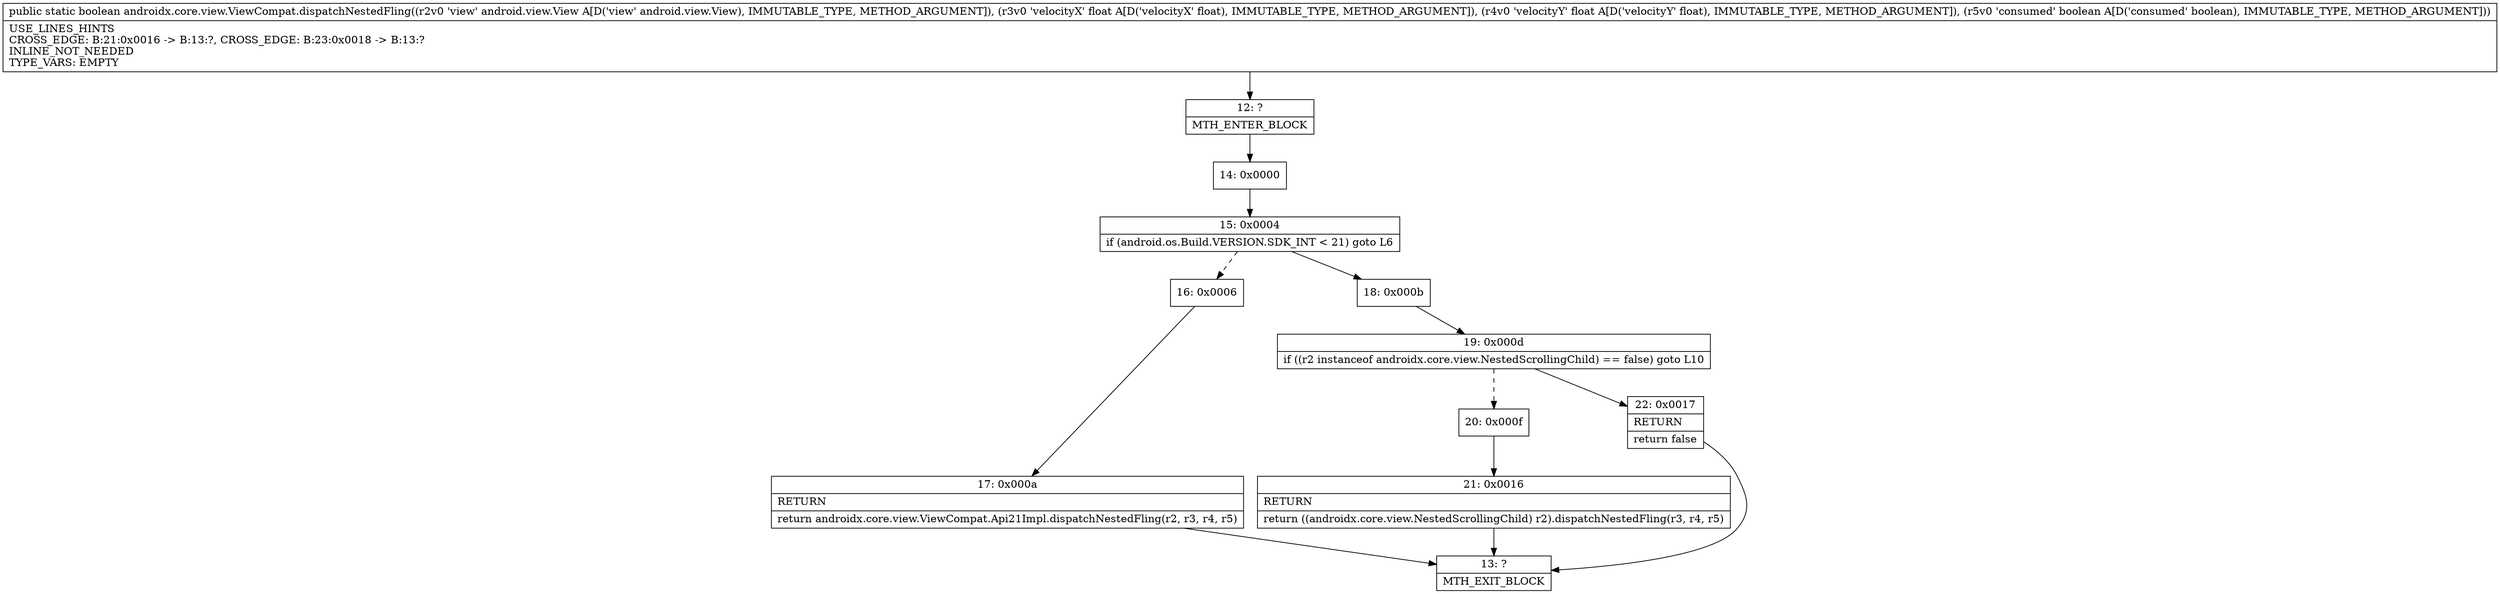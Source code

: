 digraph "CFG forandroidx.core.view.ViewCompat.dispatchNestedFling(Landroid\/view\/View;FFZ)Z" {
Node_12 [shape=record,label="{12\:\ ?|MTH_ENTER_BLOCK\l}"];
Node_14 [shape=record,label="{14\:\ 0x0000}"];
Node_15 [shape=record,label="{15\:\ 0x0004|if (android.os.Build.VERSION.SDK_INT \< 21) goto L6\l}"];
Node_16 [shape=record,label="{16\:\ 0x0006}"];
Node_17 [shape=record,label="{17\:\ 0x000a|RETURN\l|return androidx.core.view.ViewCompat.Api21Impl.dispatchNestedFling(r2, r3, r4, r5)\l}"];
Node_13 [shape=record,label="{13\:\ ?|MTH_EXIT_BLOCK\l}"];
Node_18 [shape=record,label="{18\:\ 0x000b}"];
Node_19 [shape=record,label="{19\:\ 0x000d|if ((r2 instanceof androidx.core.view.NestedScrollingChild) == false) goto L10\l}"];
Node_20 [shape=record,label="{20\:\ 0x000f}"];
Node_21 [shape=record,label="{21\:\ 0x0016|RETURN\l|return ((androidx.core.view.NestedScrollingChild) r2).dispatchNestedFling(r3, r4, r5)\l}"];
Node_22 [shape=record,label="{22\:\ 0x0017|RETURN\l|return false\l}"];
MethodNode[shape=record,label="{public static boolean androidx.core.view.ViewCompat.dispatchNestedFling((r2v0 'view' android.view.View A[D('view' android.view.View), IMMUTABLE_TYPE, METHOD_ARGUMENT]), (r3v0 'velocityX' float A[D('velocityX' float), IMMUTABLE_TYPE, METHOD_ARGUMENT]), (r4v0 'velocityY' float A[D('velocityY' float), IMMUTABLE_TYPE, METHOD_ARGUMENT]), (r5v0 'consumed' boolean A[D('consumed' boolean), IMMUTABLE_TYPE, METHOD_ARGUMENT]))  | USE_LINES_HINTS\lCROSS_EDGE: B:21:0x0016 \-\> B:13:?, CROSS_EDGE: B:23:0x0018 \-\> B:13:?\lINLINE_NOT_NEEDED\lTYPE_VARS: EMPTY\l}"];
MethodNode -> Node_12;Node_12 -> Node_14;
Node_14 -> Node_15;
Node_15 -> Node_16[style=dashed];
Node_15 -> Node_18;
Node_16 -> Node_17;
Node_17 -> Node_13;
Node_18 -> Node_19;
Node_19 -> Node_20[style=dashed];
Node_19 -> Node_22;
Node_20 -> Node_21;
Node_21 -> Node_13;
Node_22 -> Node_13;
}

